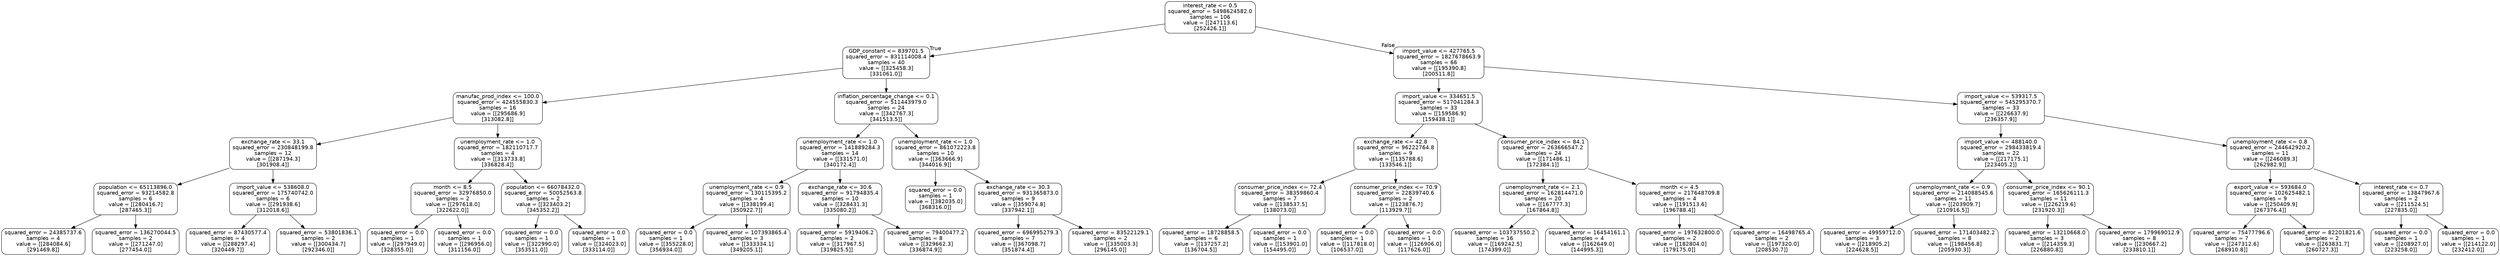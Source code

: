 digraph Tree {
node [shape=box, style="rounded", color="black", fontname="helvetica"] ;
edge [fontname="helvetica"] ;
0 [label="interest_rate <= 0.5\nsquared_error = 5498624582.0\nsamples = 106\nvalue = [[247113.6]\n[252426.1]]"] ;
1 [label="GDP_constant <= 839701.5\nsquared_error = 831114008.4\nsamples = 40\nvalue = [[325458.3]\n[331061.0]]"] ;
0 -> 1 [labeldistance=2.5, labelangle=45, headlabel="True"] ;
2 [label="manufac_prod_index <= 100.0\nsquared_error = 424555830.3\nsamples = 16\nvalue = [[295686.9]\n[313082.8]]"] ;
1 -> 2 ;
3 [label="exchange_rate <= 33.1\nsquared_error = 230848199.8\nsamples = 12\nvalue = [[287194.3]\n[301908.4]]"] ;
2 -> 3 ;
4 [label="population <= 65113896.0\nsquared_error = 93214582.8\nsamples = 6\nvalue = [[280416.7]\n[287465.3]]"] ;
3 -> 4 ;
5 [label="squared_error = 24385737.6\nsamples = 4\nvalue = [[284084.6]\n[291469.8]]"] ;
4 -> 5 ;
6 [label="squared_error = 136270044.5\nsamples = 2\nvalue = [[271247.0]\n[277454.0]]"] ;
4 -> 6 ;
7 [label="import_value <= 538608.0\nsquared_error = 175740742.0\nsamples = 6\nvalue = [[291938.6]\n[312018.6]]"] ;
3 -> 7 ;
8 [label="squared_error = 87430577.4\nsamples = 4\nvalue = [[288297.4]\n[320449.7]]"] ;
7 -> 8 ;
9 [label="squared_error = 53801836.1\nsamples = 2\nvalue = [[300434.7]\n[292346.0]]"] ;
7 -> 9 ;
10 [label="unemployment_rate <= 1.0\nsquared_error = 182110717.7\nsamples = 4\nvalue = [[313733.8]\n[336828.4]]"] ;
2 -> 10 ;
11 [label="month <= 8.5\nsquared_error = 32976850.0\nsamples = 2\nvalue = [[297618.0]\n[322622.0]]"] ;
10 -> 11 ;
12 [label="squared_error = 0.0\nsamples = 1\nvalue = [[297949.0]\n[328355.0]]"] ;
11 -> 12 ;
13 [label="squared_error = 0.0\nsamples = 1\nvalue = [[296956.0]\n[311156.0]]"] ;
11 -> 13 ;
14 [label="population <= 66078432.0\nsquared_error = 50052563.8\nsamples = 2\nvalue = [[323403.2]\n[345352.2]]"] ;
10 -> 14 ;
15 [label="squared_error = 0.0\nsamples = 1\nvalue = [[322990.0]\n[353511.0]]"] ;
14 -> 15 ;
16 [label="squared_error = 0.0\nsamples = 1\nvalue = [[324023.0]\n[333114.0]]"] ;
14 -> 16 ;
17 [label="inflation_percentage_change <= 0.1\nsquared_error = 511443979.0\nsamples = 24\nvalue = [[342767.3]\n[341513.5]]"] ;
1 -> 17 ;
18 [label="unemployment_rate <= 1.0\nsquared_error = 141889284.3\nsamples = 14\nvalue = [[331571.0]\n[340172.4]]"] ;
17 -> 18 ;
19 [label="unemployment_rate <= 0.9\nsquared_error = 130115395.2\nsamples = 4\nvalue = [[338199.4]\n[350922.7]]"] ;
18 -> 19 ;
20 [label="squared_error = 0.0\nsamples = 1\nvalue = [[355228.0]\n[356934.0]]"] ;
19 -> 20 ;
21 [label="squared_error = 107393865.4\nsamples = 3\nvalue = [[333334.1]\n[349205.1]]"] ;
19 -> 21 ;
22 [label="exchange_rate <= 30.6\nsquared_error = 91794835.4\nsamples = 10\nvalue = [[328431.3]\n[335080.2]]"] ;
18 -> 22 ;
23 [label="squared_error = 5919406.2\nsamples = 2\nvalue = [[317967.5]\n[319825.5]]"] ;
22 -> 23 ;
24 [label="squared_error = 79400477.2\nsamples = 8\nvalue = [[329662.3]\n[336874.9]]"] ;
22 -> 24 ;
25 [label="unemployment_rate <= 1.0\nsquared_error = 861072223.8\nsamples = 10\nvalue = [[363666.9]\n[344016.9]]"] ;
17 -> 25 ;
26 [label="squared_error = 0.0\nsamples = 1\nvalue = [[382035.0]\n[368316.0]]"] ;
25 -> 26 ;
27 [label="exchange_rate <= 30.3\nsquared_error = 931365873.0\nsamples = 9\nvalue = [[359074.8]\n[337942.1]]"] ;
25 -> 27 ;
28 [label="squared_error = 696995279.3\nsamples = 7\nvalue = [[367098.7]\n[351874.4]]"] ;
27 -> 28 ;
29 [label="squared_error = 83522129.1\nsamples = 2\nvalue = [[335003.3]\n[296145.0]]"] ;
27 -> 29 ;
30 [label="import_value <= 427765.5\nsquared_error = 1827678663.9\nsamples = 66\nvalue = [[195390.8]\n[200511.8]]"] ;
0 -> 30 [labeldistance=2.5, labelangle=-45, headlabel="False"] ;
31 [label="import_value <= 334651.5\nsquared_error = 517041284.3\nsamples = 33\nvalue = [[159586.9]\n[159438.1]]"] ;
30 -> 31 ;
32 [label="exchange_rate <= 42.8\nsquared_error = 96222764.8\nsamples = 9\nvalue = [[135788.6]\n[133546.1]]"] ;
31 -> 32 ;
33 [label="consumer_price_index <= 72.4\nsquared_error = 38359860.4\nsamples = 7\nvalue = [[138537.5]\n[138073.0]]"] ;
32 -> 33 ;
34 [label="squared_error = 18728858.5\nsamples = 6\nvalue = [[137257.2]\n[136704.5]]"] ;
33 -> 34 ;
35 [label="squared_error = 0.0\nsamples = 1\nvalue = [[153901.0]\n[154495.0]]"] ;
33 -> 35 ;
36 [label="consumer_price_index <= 70.9\nsquared_error = 22839740.6\nsamples = 2\nvalue = [[123876.7]\n[113929.7]]"] ;
32 -> 36 ;
37 [label="squared_error = 0.0\nsamples = 1\nvalue = [[117818.0]\n[106537.0]]"] ;
36 -> 37 ;
38 [label="squared_error = 0.0\nsamples = 1\nvalue = [[126906.0]\n[117626.0]]"] ;
36 -> 38 ;
39 [label="consumer_price_index <= 84.1\nsquared_error = 263666547.2\nsamples = 24\nvalue = [[171486.1]\n[172384.1]]"] ;
31 -> 39 ;
40 [label="unemployment_rate <= 2.1\nsquared_error = 162814471.0\nsamples = 20\nvalue = [[167777.3]\n[167864.8]]"] ;
39 -> 40 ;
41 [label="squared_error = 103737550.2\nsamples = 16\nvalue = [[169242.5]\n[174399.0]]"] ;
40 -> 41 ;
42 [label="squared_error = 16454161.1\nsamples = 4\nvalue = [[162649.0]\n[144995.3]]"] ;
40 -> 42 ;
43 [label="month <= 4.5\nsquared_error = 217648709.8\nsamples = 4\nvalue = [[191513.6]\n[196788.4]]"] ;
39 -> 43 ;
44 [label="squared_error = 197632800.0\nsamples = 2\nvalue = [[182804.0]\n[179175.0]]"] ;
43 -> 44 ;
45 [label="squared_error = 16498765.4\nsamples = 2\nvalue = [[197320.0]\n[208530.7]]"] ;
43 -> 45 ;
46 [label="import_value <= 539317.5\nsquared_error = 545295370.7\nsamples = 33\nvalue = [[226637.9]\n[236357.9]]"] ;
30 -> 46 ;
47 [label="import_value <= 488140.0\nsquared_error = 298433819.4\nsamples = 22\nvalue = [[217175.1]\n[223405.2]]"] ;
46 -> 47 ;
48 [label="unemployment_rate <= 0.9\nsquared_error = 214088545.6\nsamples = 11\nvalue = [[203909.7]\n[210916.5]]"] ;
47 -> 48 ;
49 [label="squared_error = 49959712.0\nsamples = 3\nvalue = [[218905.2]\n[224628.5]]"] ;
48 -> 49 ;
50 [label="squared_error = 171403482.2\nsamples = 8\nvalue = [[198456.8]\n[205930.3]]"] ;
48 -> 50 ;
51 [label="consumer_price_index <= 90.1\nsquared_error = 165626111.3\nsamples = 11\nvalue = [[226219.6]\n[231920.3]]"] ;
47 -> 51 ;
52 [label="squared_error = 13210668.0\nsamples = 3\nvalue = [[214359.3]\n[226880.8]]"] ;
51 -> 52 ;
53 [label="squared_error = 179969012.9\nsamples = 8\nvalue = [[230667.2]\n[233810.1]]"] ;
51 -> 53 ;
54 [label="unemployment_rate <= 0.8\nsquared_error = 244642920.2\nsamples = 11\nvalue = [[246089.3]\n[262982.9]]"] ;
46 -> 54 ;
55 [label="export_value <= 593684.0\nsquared_error = 102625482.1\nsamples = 9\nvalue = [[250409.9]\n[267376.4]]"] ;
54 -> 55 ;
56 [label="squared_error = 75477796.6\nsamples = 7\nvalue = [[247312.6]\n[268910.8]]"] ;
55 -> 56 ;
57 [label="squared_error = 82201821.6\nsamples = 2\nvalue = [[263831.7]\n[260727.3]]"] ;
55 -> 57 ;
58 [label="interest_rate <= 0.7\nsquared_error = 13847967.6\nsamples = 2\nvalue = [[211524.5]\n[227835.0]]"] ;
54 -> 58 ;
59 [label="squared_error = 0.0\nsamples = 1\nvalue = [[208927.0]\n[223258.0]]"] ;
58 -> 59 ;
60 [label="squared_error = 0.0\nsamples = 1\nvalue = [[214122.0]\n[232412.0]]"] ;
58 -> 60 ;
}